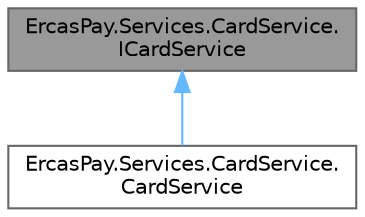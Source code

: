digraph "ErcasPay.Services.CardService.ICardService"
{
 // LATEX_PDF_SIZE
  bgcolor="transparent";
  edge [fontname=Helvetica,fontsize=10,labelfontname=Helvetica,labelfontsize=10];
  node [fontname=Helvetica,fontsize=10,shape=box,height=0.2,width=0.4];
  Node1 [id="Node000001",label="ErcasPay.Services.CardService.\lICardService",height=0.2,width=0.4,color="gray40", fillcolor="grey60", style="filled", fontcolor="black",tooltip="Service interface for card payments."];
  Node1 -> Node2 [id="edge1_Node000001_Node000002",dir="back",color="steelblue1",style="solid",tooltip=" "];
  Node2 [id="Node000002",label="ErcasPay.Services.CardService.\lCardService",height=0.2,width=0.4,color="gray40", fillcolor="white", style="filled",URL="$classErcasPay_1_1Services_1_1CardService_1_1CardService.html",tooltip="Service for card payments."];
}
